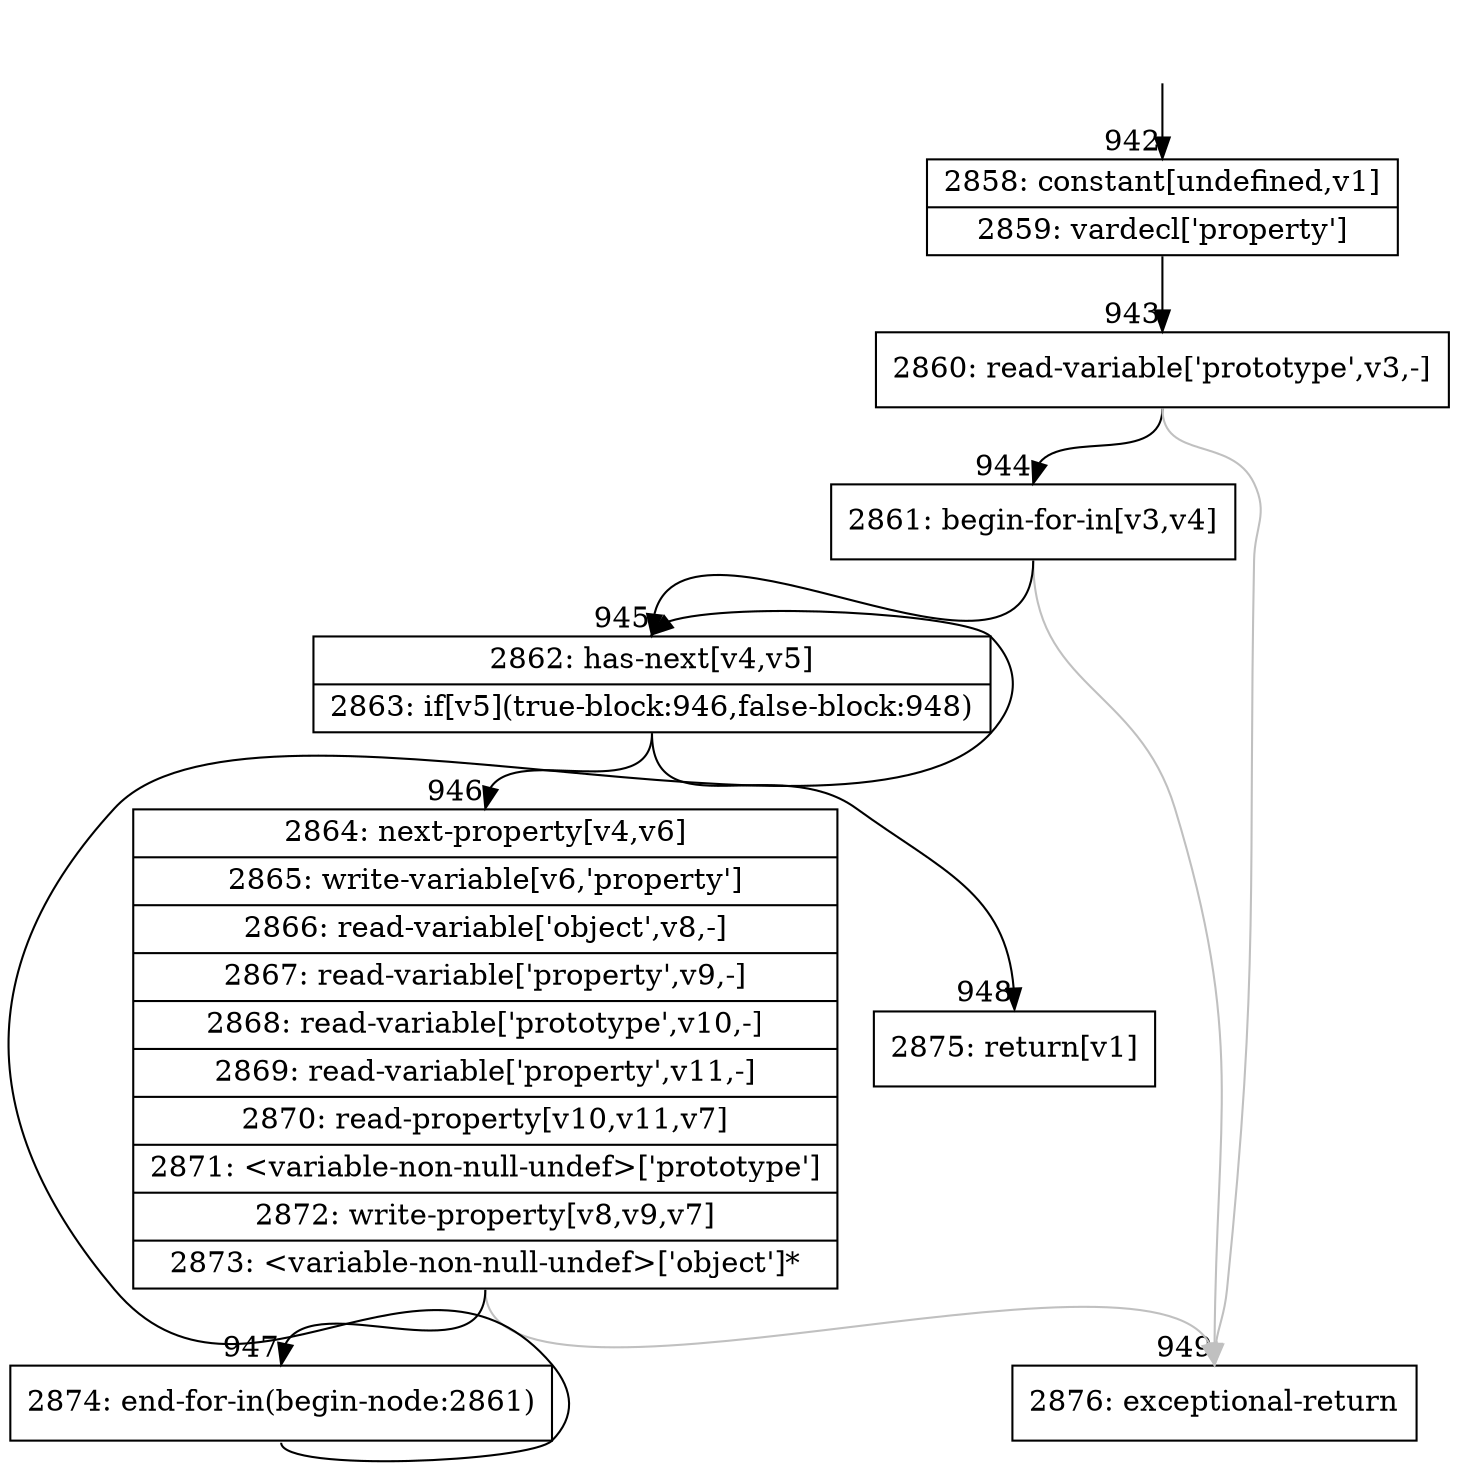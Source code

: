 digraph {
rankdir="TD"
BB_entry92[shape=none,label=""];
BB_entry92 -> BB942 [tailport=s, headport=n, headlabel="    942"]
BB942 [shape=record label="{2858: constant[undefined,v1]|2859: vardecl['property']}" ] 
BB942 -> BB943 [tailport=s, headport=n, headlabel="      943"]
BB943 [shape=record label="{2860: read-variable['prototype',v3,-]}" ] 
BB943 -> BB944 [tailport=s, headport=n, headlabel="      944"]
BB943 -> BB949 [tailport=s, headport=n, color=gray, headlabel="      949"]
BB944 [shape=record label="{2861: begin-for-in[v3,v4]}" ] 
BB944 -> BB945 [tailport=s, headport=n, headlabel="      945"]
BB944 -> BB949 [tailport=s, headport=n, color=gray]
BB945 [shape=record label="{2862: has-next[v4,v5]|2863: if[v5](true-block:946,false-block:948)}" ] 
BB945 -> BB946 [tailport=s, headport=n, headlabel="      946"]
BB945 -> BB948 [tailport=s, headport=n, headlabel="      948"]
BB946 [shape=record label="{2864: next-property[v4,v6]|2865: write-variable[v6,'property']|2866: read-variable['object',v8,-]|2867: read-variable['property',v9,-]|2868: read-variable['prototype',v10,-]|2869: read-variable['property',v11,-]|2870: read-property[v10,v11,v7]|2871: \<variable-non-null-undef\>['prototype']|2872: write-property[v8,v9,v7]|2873: \<variable-non-null-undef\>['object']*}" ] 
BB946 -> BB947 [tailport=s, headport=n, headlabel="      947"]
BB946 -> BB949 [tailport=s, headport=n, color=gray]
BB947 [shape=record label="{2874: end-for-in(begin-node:2861)}" ] 
BB947 -> BB945 [tailport=s, headport=n]
BB948 [shape=record label="{2875: return[v1]}" ] 
BB949 [shape=record label="{2876: exceptional-return}" ] 
//#$~ 555
}
